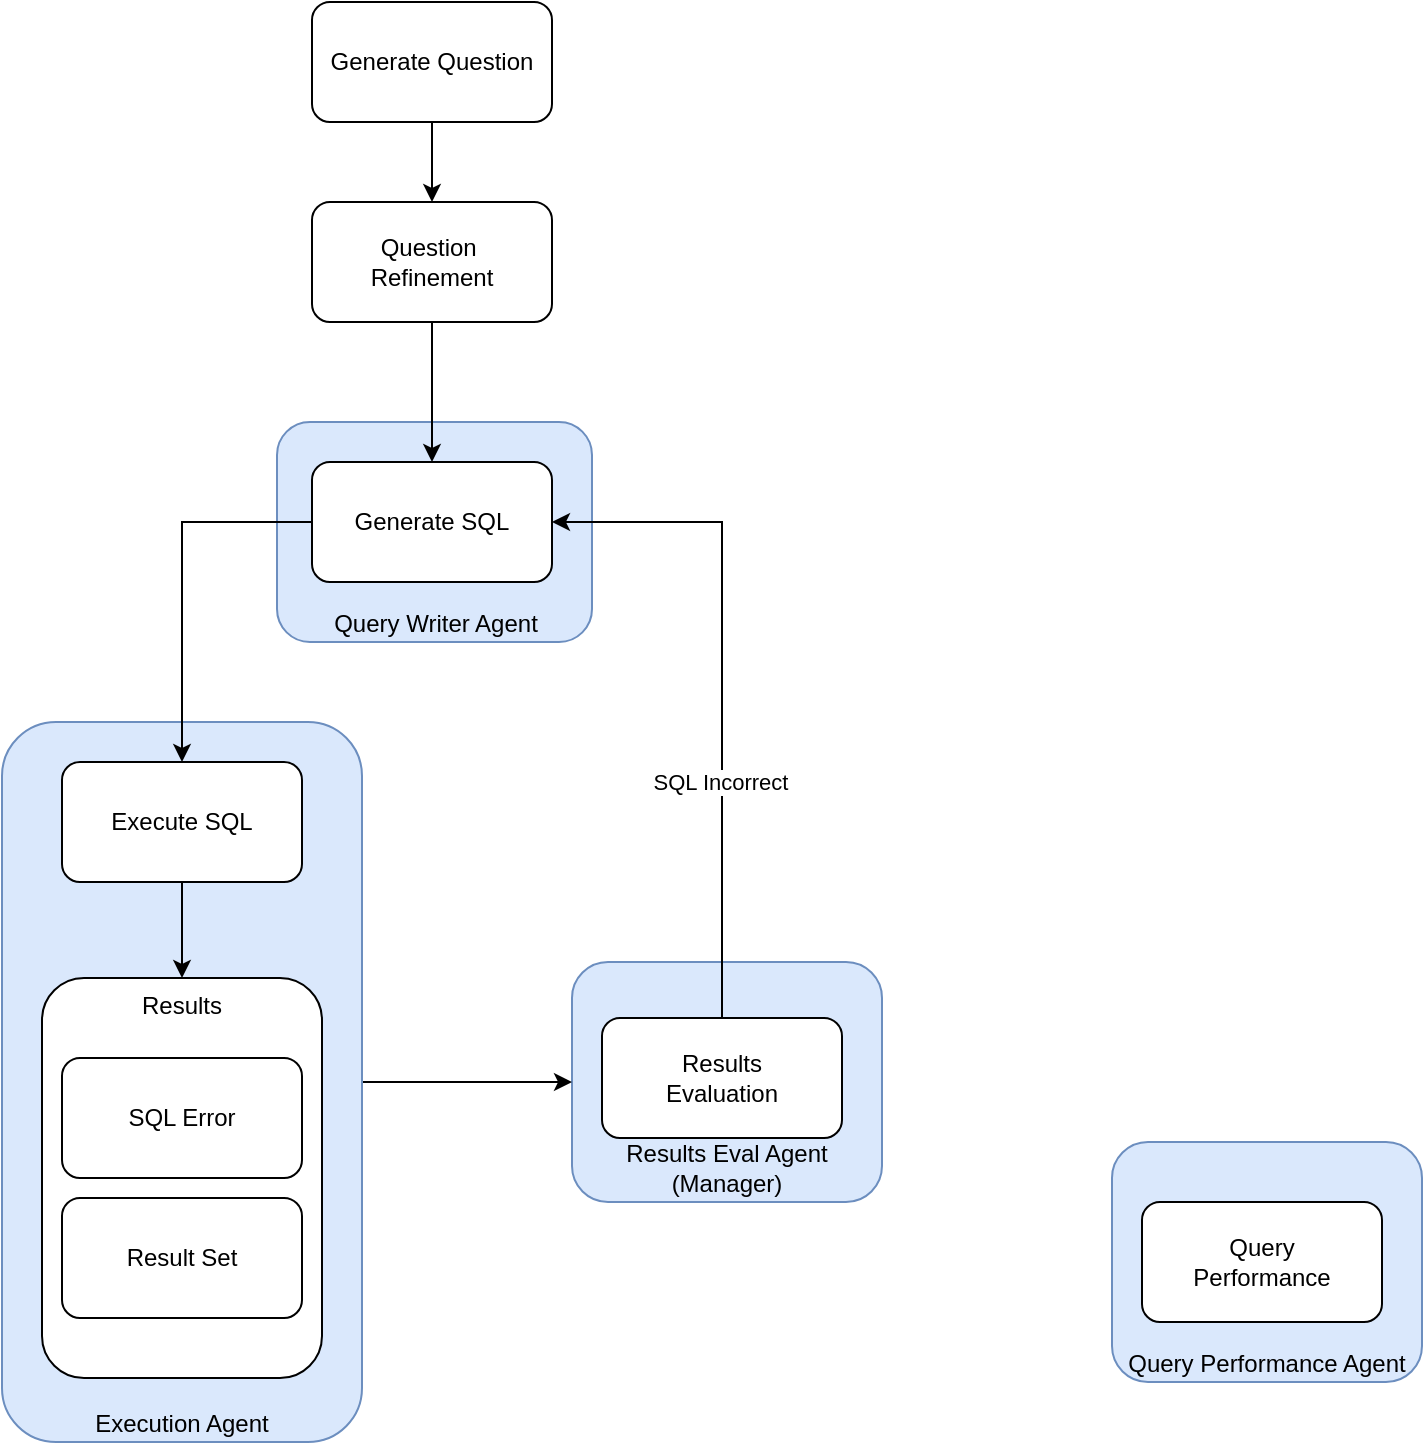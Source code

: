 <mxfile version="21.7.4" type="device">
  <diagram name="Page-1" id="SWxfz6XXwvKfa3Z3_lBx">
    <mxGraphModel dx="2074" dy="1155" grid="1" gridSize="10" guides="1" tooltips="1" connect="1" arrows="1" fold="1" page="1" pageScale="1" pageWidth="850" pageHeight="1100" math="0" shadow="0">
      <root>
        <mxCell id="0" />
        <mxCell id="1" parent="0" />
        <mxCell id="i19Xn3r0LLWW8S5GzRKw-24" value="Query Writer Agent" style="rounded=1;whiteSpace=wrap;html=1;verticalAlign=bottom;fillColor=#dae8fc;strokeColor=#6c8ebf;" vertex="1" parent="1">
          <mxGeometry x="252.5" y="310" width="157.5" height="110" as="geometry" />
        </mxCell>
        <mxCell id="i19Xn3r0LLWW8S5GzRKw-23" value="Query Performance Agent" style="rounded=1;whiteSpace=wrap;html=1;verticalAlign=bottom;fillColor=#dae8fc;strokeColor=#6c8ebf;" vertex="1" parent="1">
          <mxGeometry x="670" y="670" width="155" height="120" as="geometry" />
        </mxCell>
        <mxCell id="i19Xn3r0LLWW8S5GzRKw-22" value="Results Eval Agent&lt;br&gt;(Manager)" style="rounded=1;whiteSpace=wrap;html=1;verticalAlign=bottom;fillColor=#dae8fc;strokeColor=#6c8ebf;" vertex="1" parent="1">
          <mxGeometry x="400" y="580" width="155" height="120" as="geometry" />
        </mxCell>
        <mxCell id="i19Xn3r0LLWW8S5GzRKw-25" style="edgeStyle=orthogonalEdgeStyle;rounded=0;orthogonalLoop=1;jettySize=auto;html=1;" edge="1" parent="1" source="i19Xn3r0LLWW8S5GzRKw-21" target="i19Xn3r0LLWW8S5GzRKw-22">
          <mxGeometry relative="1" as="geometry" />
        </mxCell>
        <mxCell id="i19Xn3r0LLWW8S5GzRKw-21" value="Execution Agent" style="rounded=1;whiteSpace=wrap;html=1;verticalAlign=bottom;fillColor=#dae8fc;strokeColor=#6c8ebf;" vertex="1" parent="1">
          <mxGeometry x="115" y="460" width="180" height="360" as="geometry" />
        </mxCell>
        <mxCell id="i19Xn3r0LLWW8S5GzRKw-7" value="Results" style="rounded=1;whiteSpace=wrap;html=1;verticalAlign=top;" vertex="1" parent="1">
          <mxGeometry x="135" y="588" width="140" height="200" as="geometry" />
        </mxCell>
        <mxCell id="i19Xn3r0LLWW8S5GzRKw-18" style="edgeStyle=orthogonalEdgeStyle;rounded=0;orthogonalLoop=1;jettySize=auto;html=1;entryX=0.5;entryY=0;entryDx=0;entryDy=0;" edge="1" parent="1" source="i19Xn3r0LLWW8S5GzRKw-1" target="i19Xn3r0LLWW8S5GzRKw-17">
          <mxGeometry relative="1" as="geometry" />
        </mxCell>
        <mxCell id="i19Xn3r0LLWW8S5GzRKw-1" value="Generate Question" style="rounded=1;whiteSpace=wrap;html=1;" vertex="1" parent="1">
          <mxGeometry x="270" y="100" width="120" height="60" as="geometry" />
        </mxCell>
        <mxCell id="i19Xn3r0LLWW8S5GzRKw-12" style="edgeStyle=orthogonalEdgeStyle;rounded=0;orthogonalLoop=1;jettySize=auto;html=1;entryX=0.5;entryY=0;entryDx=0;entryDy=0;exitX=0;exitY=0.5;exitDx=0;exitDy=0;" edge="1" parent="1" source="i19Xn3r0LLWW8S5GzRKw-2" target="i19Xn3r0LLWW8S5GzRKw-3">
          <mxGeometry relative="1" as="geometry" />
        </mxCell>
        <mxCell id="i19Xn3r0LLWW8S5GzRKw-2" value="Generate SQL" style="rounded=1;whiteSpace=wrap;html=1;" vertex="1" parent="1">
          <mxGeometry x="270" y="330" width="120" height="60" as="geometry" />
        </mxCell>
        <mxCell id="i19Xn3r0LLWW8S5GzRKw-13" style="edgeStyle=orthogonalEdgeStyle;rounded=0;orthogonalLoop=1;jettySize=auto;html=1;entryX=0.5;entryY=0;entryDx=0;entryDy=0;" edge="1" parent="1" source="i19Xn3r0LLWW8S5GzRKw-3" target="i19Xn3r0LLWW8S5GzRKw-7">
          <mxGeometry relative="1" as="geometry" />
        </mxCell>
        <mxCell id="i19Xn3r0LLWW8S5GzRKw-3" value="Execute SQL" style="rounded=1;whiteSpace=wrap;html=1;" vertex="1" parent="1">
          <mxGeometry x="145" y="480" width="120" height="60" as="geometry" />
        </mxCell>
        <mxCell id="i19Xn3r0LLWW8S5GzRKw-9" style="edgeStyle=orthogonalEdgeStyle;rounded=0;orthogonalLoop=1;jettySize=auto;html=1;entryX=1;entryY=0.5;entryDx=0;entryDy=0;exitX=0.5;exitY=0;exitDx=0;exitDy=0;" edge="1" parent="1" source="i19Xn3r0LLWW8S5GzRKw-4" target="i19Xn3r0LLWW8S5GzRKw-2">
          <mxGeometry relative="1" as="geometry" />
        </mxCell>
        <mxCell id="i19Xn3r0LLWW8S5GzRKw-10" value="SQL Incorrect" style="edgeLabel;html=1;align=center;verticalAlign=middle;resizable=0;points=[];" vertex="1" connectable="0" parent="i19Xn3r0LLWW8S5GzRKw-9">
          <mxGeometry x="-0.287" y="1" relative="1" as="geometry">
            <mxPoint as="offset" />
          </mxGeometry>
        </mxCell>
        <mxCell id="i19Xn3r0LLWW8S5GzRKw-4" value="Results&lt;br&gt;Evaluation" style="rounded=1;whiteSpace=wrap;html=1;" vertex="1" parent="1">
          <mxGeometry x="415" y="608" width="120" height="60" as="geometry" />
        </mxCell>
        <mxCell id="i19Xn3r0LLWW8S5GzRKw-5" value="Result Set" style="rounded=1;whiteSpace=wrap;html=1;" vertex="1" parent="1">
          <mxGeometry x="145" y="698" width="120" height="60" as="geometry" />
        </mxCell>
        <mxCell id="i19Xn3r0LLWW8S5GzRKw-6" value="SQL Error" style="rounded=1;whiteSpace=wrap;html=1;" vertex="1" parent="1">
          <mxGeometry x="145" y="628" width="120" height="60" as="geometry" />
        </mxCell>
        <mxCell id="i19Xn3r0LLWW8S5GzRKw-16" value="Query&lt;br&gt;Performance" style="rounded=1;whiteSpace=wrap;html=1;" vertex="1" parent="1">
          <mxGeometry x="685" y="700" width="120" height="60" as="geometry" />
        </mxCell>
        <mxCell id="i19Xn3r0LLWW8S5GzRKw-19" style="edgeStyle=orthogonalEdgeStyle;rounded=0;orthogonalLoop=1;jettySize=auto;html=1;" edge="1" parent="1" source="i19Xn3r0LLWW8S5GzRKw-17" target="i19Xn3r0LLWW8S5GzRKw-2">
          <mxGeometry relative="1" as="geometry" />
        </mxCell>
        <mxCell id="i19Xn3r0LLWW8S5GzRKw-17" value="Question&amp;nbsp;&lt;br&gt;Refinement" style="rounded=1;whiteSpace=wrap;html=1;" vertex="1" parent="1">
          <mxGeometry x="270" y="200" width="120" height="60" as="geometry" />
        </mxCell>
      </root>
    </mxGraphModel>
  </diagram>
</mxfile>
